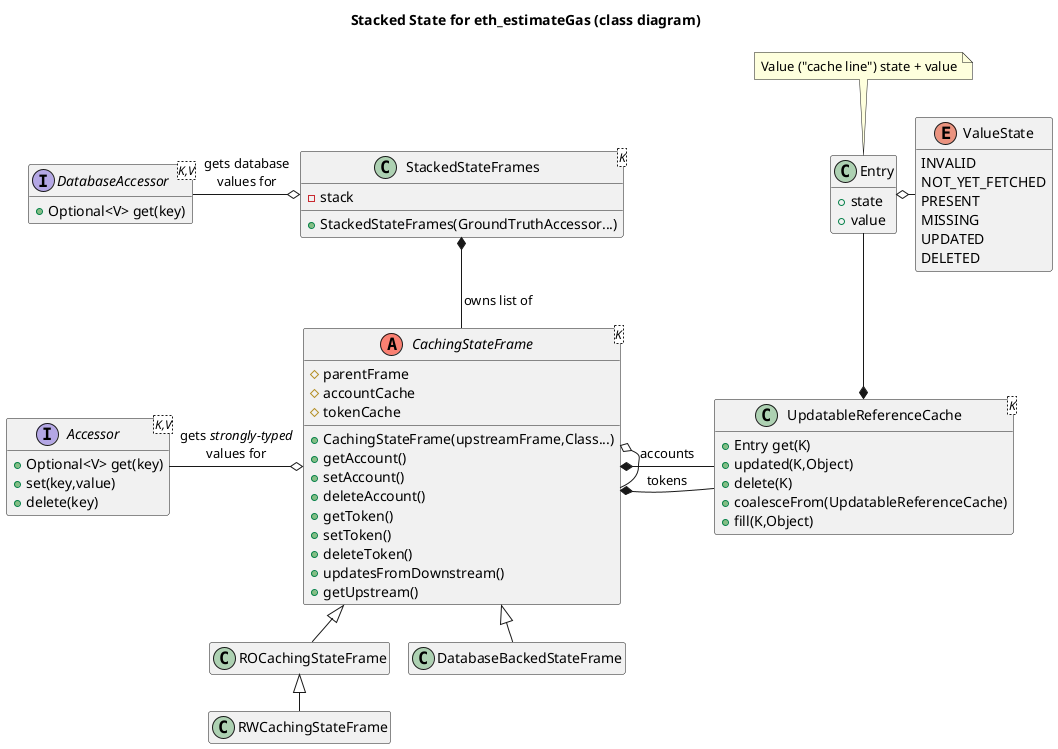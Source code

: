 @startuml
!pragma layout smetana
title Stacked State for eth_estimateGas (class diagram)
hide empty members

enum ValueState {
  INVALID
  NOT_YET_FETCHED
  PRESENT
  MISSING
  UPDATED
  DELETED
}

class Entry {
   +state
   +value
}
note top of Entry: Value ("cache line") state + value

class UpdatableReferenceCache<K> {
  +Entry get(K)
  +updated(K,Object)
  +delete(K)
  +coalesceFrom(UpdatableReferenceCache)
  +fill(K,Object)
}

abstract CachingStateFrame<K> <<(A,salmon)>> {
  #parentFrame
  #accountCache
  #tokenCache
  +CachingStateFrame(upstreamFrame,Class...)
  +getAccount()
  +setAccount()
  +deleteAccount()
  +getToken()
  +setToken()
  +deleteToken()
  +updatesFromDownstream()
  +getUpstream()
}

interface Accessor<K,V> {
  +Optional<V> get(key)
  +set(key,value)
  +delete(key)
}

interface DatabaseAccessor<K,V> {
  +Optional<V> get(key)
}

class StackedStateFrames<K> {
  -stack
  +StackedStateFrames(GroundTruthAccessor...)
}

Entry::state o-right- ValueState
UpdatableReferenceCache::get *-up- Entry

StackedStateFrames::stack *-- CachingStateFrame : owns list of
CachingStateFrame::parentFrame o- CachingStateFrame
CachingStateFrame::accountCache *- UpdatableReferenceCache : accounts
CachingStateFrame::tokenCache *- UpdatableReferenceCache : tokens
ROCachingStateFrame <|-- RWCachingStateFrame
CachingStateFrame <|-- ROCachingStateFrame
CachingStateFrame <|-- DatabaseBackedStateFrame
CachingStateFrame o-left- Accessor : gets //strongly-typed//\nvalues for
StackedStateFrames::StackedStateFrames o-left- DatabaseAccessor : gets database\nvalues for

skinparam groupInheritance 2
@enduml
